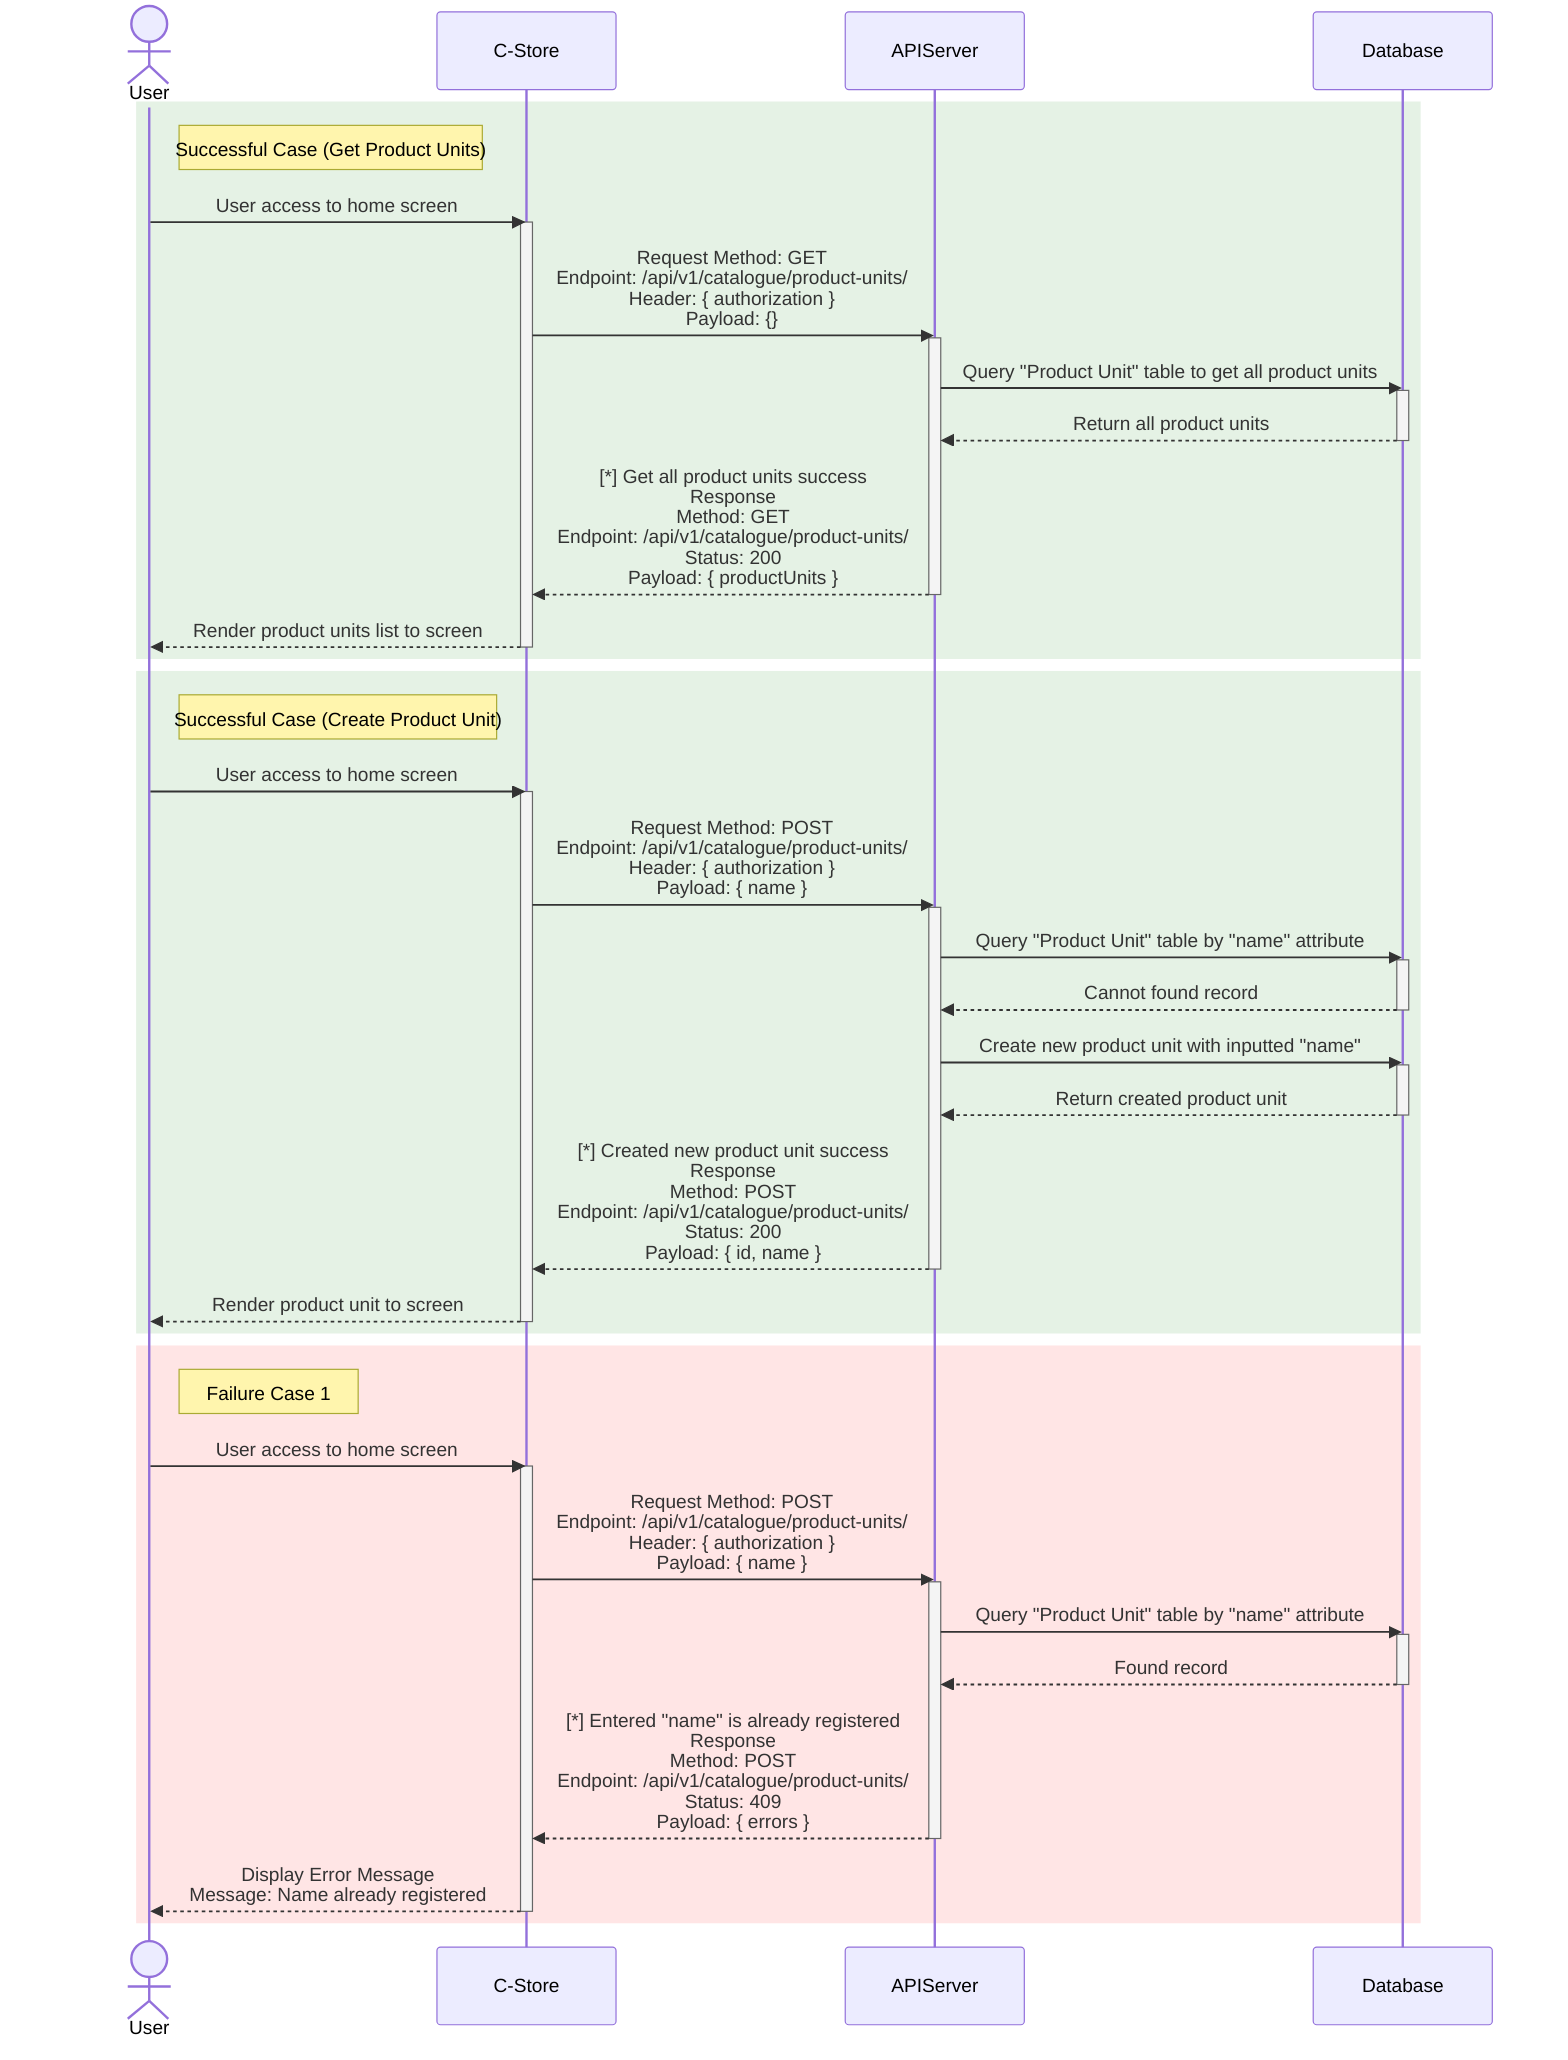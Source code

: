 sequenceDiagram
    actor User
    participant C-Store
    participant APIServer
    participant Database

    rect rgba(0, 128, 0, 0.1)
        note right of User: Successful Case (Get Product Units)
        User->>C-Store: User access to home screen
        activate C-Store
        C-Store->>APIServer: Request Method: GET<br>Endpoint: /api/v1/catalogue/product-units/<br>Header: { authorization }<br>Payload: {}
        activate APIServer
        APIServer->>Database: Query "Product Unit" table to get all product units
        activate Database
        Database-->>APIServer: Return all product units
        deactivate Database
        APIServer-->>C-Store: [*] Get all product units success<br>Response<br>Method: GET<br>Endpoint: /api/v1/catalogue/product-units/<br>Status: 200<br>Payload: { productUnits }
        deactivate APIServer
        C-Store-->>User: Render product units list to screen
        deactivate C-Store
    end

    rect rgba(0, 128, 0, 0.1)
        note right of User: Successful Case (Create Product Unit)
        User->>C-Store: User access to home screen
        activate C-Store
        C-Store->>APIServer: Request Method: POST<br>Endpoint: /api/v1/catalogue/product-units/<br>Header: { authorization }<br>Payload: { name }
        activate APIServer
        APIServer->>Database: Query "Product Unit" table by "name" attribute
        activate Database
        Database-->>APIServer: Cannot found record
        deactivate Database
        APIServer->>Database: Create new product unit with inputted "name"
        activate Database
        Database-->>APIServer: Return created product unit
        deactivate Database
        APIServer-->>C-Store: [*] Created new product unit success<br>Response<br>Method: POST<br>Endpoint: /api/v1/catalogue/product-units/<br>Status: 200<br>Payload: { id, name }
        deactivate APIServer
        C-Store-->>User: Render product unit to screen
        deactivate C-Store
    end

    rect rgba(255, 0, 0, 0.1)
        note right of User: Failure Case 1
        User->>C-Store: User access to home screen
        activate C-Store
        C-Store->>APIServer: Request Method: POST<br>Endpoint: /api/v1/catalogue/product-units/<br>Header: { authorization }<br>Payload: { name }
        activate APIServer
        APIServer->>Database: Query "Product Unit" table by "name" attribute
        activate Database
        Database-->>APIServer: Found record
        deactivate Database
        APIServer-->>C-Store: [*] Entered "name" is already registered<br>Response<br>Method: POST<br>Endpoint: /api/v1/catalogue/product-units/<br>Status: 409<br>Payload: { errors }
        deactivate APIServer
        C-Store-->>User: Display Error Message<br>Message: Name already registered
        deactivate C-Store
    end